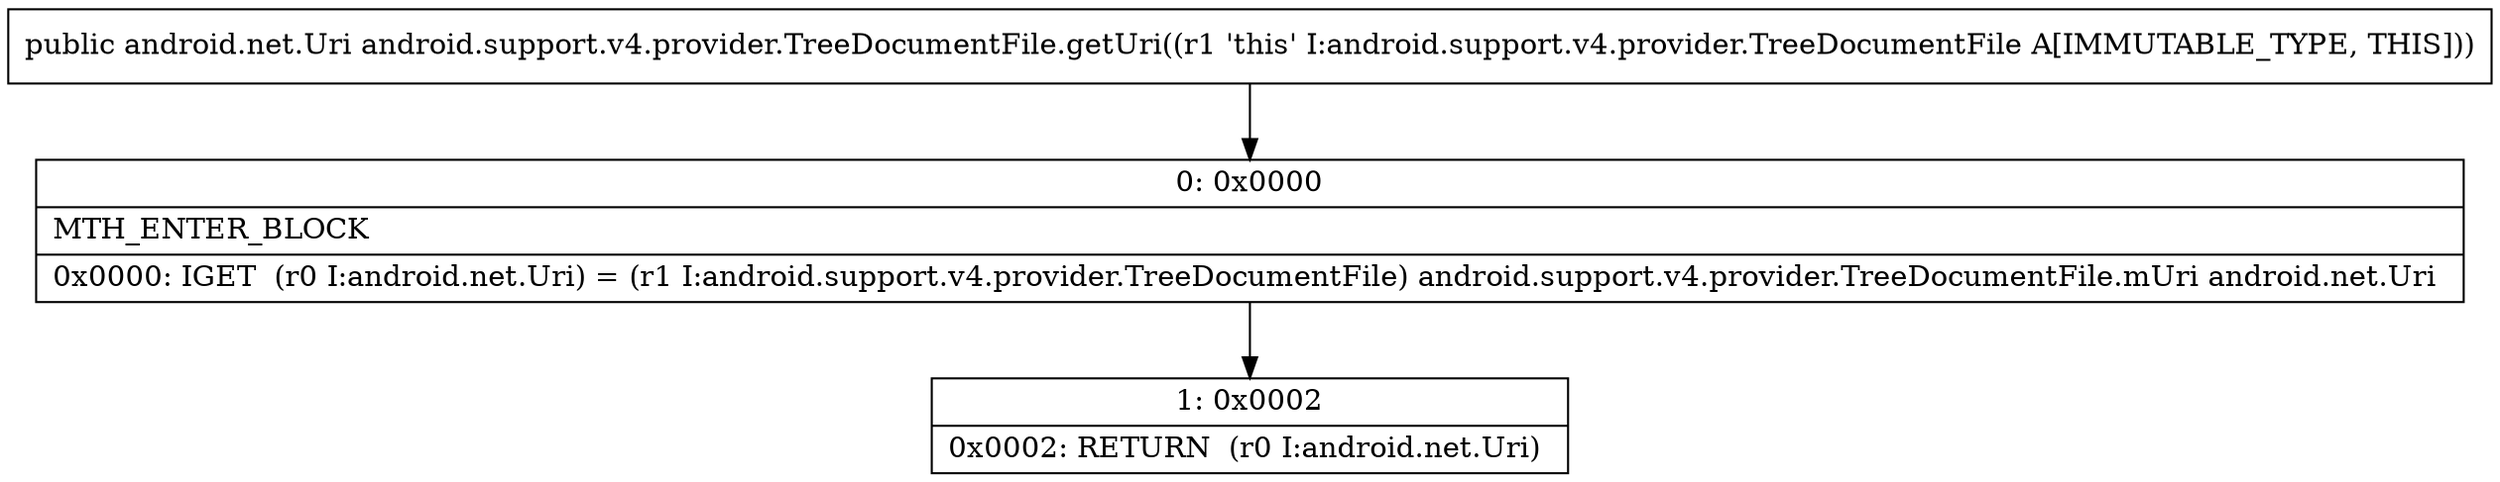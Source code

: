 digraph "CFG forandroid.support.v4.provider.TreeDocumentFile.getUri()Landroid\/net\/Uri;" {
Node_0 [shape=record,label="{0\:\ 0x0000|MTH_ENTER_BLOCK\l|0x0000: IGET  (r0 I:android.net.Uri) = (r1 I:android.support.v4.provider.TreeDocumentFile) android.support.v4.provider.TreeDocumentFile.mUri android.net.Uri \l}"];
Node_1 [shape=record,label="{1\:\ 0x0002|0x0002: RETURN  (r0 I:android.net.Uri) \l}"];
MethodNode[shape=record,label="{public android.net.Uri android.support.v4.provider.TreeDocumentFile.getUri((r1 'this' I:android.support.v4.provider.TreeDocumentFile A[IMMUTABLE_TYPE, THIS])) }"];
MethodNode -> Node_0;
Node_0 -> Node_1;
}

